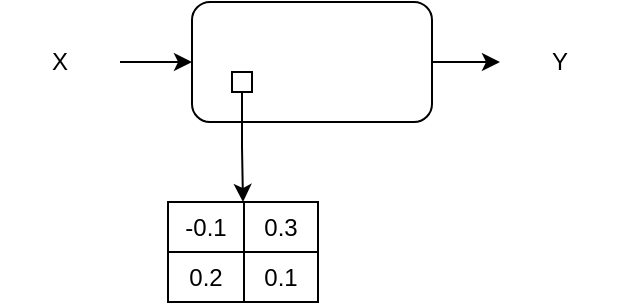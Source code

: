 <mxfile version="17.1.2" type="github">
  <diagram id="cemEOPEwzhkHVOBs_SCh" name="Page-1">
    <mxGraphModel dx="450" dy="290" grid="1" gridSize="10" guides="1" tooltips="1" connect="1" arrows="1" fold="1" page="1" pageScale="1" pageWidth="850" pageHeight="1100" math="0" shadow="0">
      <root>
        <mxCell id="0" />
        <mxCell id="1" parent="0" />
        <mxCell id="dWs-uhoI-c1moSIp1UjA-5" value="" style="edgeStyle=orthogonalEdgeStyle;rounded=0;orthogonalLoop=1;jettySize=auto;html=1;" edge="1" parent="1" source="dWs-uhoI-c1moSIp1UjA-1" target="dWs-uhoI-c1moSIp1UjA-4">
          <mxGeometry relative="1" as="geometry" />
        </mxCell>
        <mxCell id="dWs-uhoI-c1moSIp1UjA-1" value="" style="rounded=1;whiteSpace=wrap;html=1;" vertex="1" parent="1">
          <mxGeometry x="360" y="420" width="120" height="60" as="geometry" />
        </mxCell>
        <mxCell id="dWs-uhoI-c1moSIp1UjA-3" value="" style="edgeStyle=orthogonalEdgeStyle;rounded=0;orthogonalLoop=1;jettySize=auto;html=1;" edge="1" parent="1" source="dWs-uhoI-c1moSIp1UjA-2" target="dWs-uhoI-c1moSIp1UjA-1">
          <mxGeometry relative="1" as="geometry" />
        </mxCell>
        <mxCell id="dWs-uhoI-c1moSIp1UjA-2" value="X" style="text;html=1;strokeColor=none;fillColor=none;align=center;verticalAlign=middle;whiteSpace=wrap;rounded=0;" vertex="1" parent="1">
          <mxGeometry x="264" y="435" width="60" height="30" as="geometry" />
        </mxCell>
        <mxCell id="dWs-uhoI-c1moSIp1UjA-4" value="Y" style="text;html=1;strokeColor=none;fillColor=none;align=center;verticalAlign=middle;whiteSpace=wrap;rounded=0;" vertex="1" parent="1">
          <mxGeometry x="514" y="435" width="60" height="30" as="geometry" />
        </mxCell>
        <mxCell id="dWs-uhoI-c1moSIp1UjA-16" style="edgeStyle=orthogonalEdgeStyle;rounded=0;orthogonalLoop=1;jettySize=auto;html=1;entryX=0.5;entryY=0;entryDx=0;entryDy=0;entryPerimeter=0;" edge="1" parent="1" source="dWs-uhoI-c1moSIp1UjA-6" target="dWs-uhoI-c1moSIp1UjA-10">
          <mxGeometry relative="1" as="geometry" />
        </mxCell>
        <mxCell id="dWs-uhoI-c1moSIp1UjA-6" value="" style="rounded=0;whiteSpace=wrap;html=1;" vertex="1" parent="1">
          <mxGeometry x="380" y="455" width="10" height="10" as="geometry" />
        </mxCell>
        <mxCell id="dWs-uhoI-c1moSIp1UjA-9" value="" style="shape=table;startSize=0;container=1;collapsible=0;childLayout=tableLayout;" vertex="1" parent="1">
          <mxGeometry x="348" y="520" width="75" height="50" as="geometry" />
        </mxCell>
        <mxCell id="dWs-uhoI-c1moSIp1UjA-10" value="" style="shape=tableRow;horizontal=0;startSize=0;swimlaneHead=0;swimlaneBody=0;top=0;left=0;bottom=0;right=0;collapsible=0;dropTarget=0;fillColor=none;points=[[0,0.5],[1,0.5]];portConstraint=eastwest;" vertex="1" parent="dWs-uhoI-c1moSIp1UjA-9">
          <mxGeometry width="75" height="25" as="geometry" />
        </mxCell>
        <mxCell id="dWs-uhoI-c1moSIp1UjA-11" value="-0.1" style="shape=partialRectangle;html=1;whiteSpace=wrap;connectable=0;overflow=hidden;fillColor=none;top=0;left=0;bottom=0;right=0;pointerEvents=1;" vertex="1" parent="dWs-uhoI-c1moSIp1UjA-10">
          <mxGeometry width="38" height="25" as="geometry">
            <mxRectangle width="38" height="25" as="alternateBounds" />
          </mxGeometry>
        </mxCell>
        <mxCell id="dWs-uhoI-c1moSIp1UjA-12" value="0.3" style="shape=partialRectangle;html=1;whiteSpace=wrap;connectable=0;overflow=hidden;fillColor=none;top=0;left=0;bottom=0;right=0;pointerEvents=1;" vertex="1" parent="dWs-uhoI-c1moSIp1UjA-10">
          <mxGeometry x="38" width="37" height="25" as="geometry">
            <mxRectangle width="37" height="25" as="alternateBounds" />
          </mxGeometry>
        </mxCell>
        <mxCell id="dWs-uhoI-c1moSIp1UjA-13" value="" style="shape=tableRow;horizontal=0;startSize=0;swimlaneHead=0;swimlaneBody=0;top=0;left=0;bottom=0;right=0;collapsible=0;dropTarget=0;fillColor=none;points=[[0,0.5],[1,0.5]];portConstraint=eastwest;" vertex="1" parent="dWs-uhoI-c1moSIp1UjA-9">
          <mxGeometry y="25" width="75" height="25" as="geometry" />
        </mxCell>
        <mxCell id="dWs-uhoI-c1moSIp1UjA-14" value="0.2" style="shape=partialRectangle;html=1;whiteSpace=wrap;connectable=0;overflow=hidden;fillColor=none;top=0;left=0;bottom=0;right=0;pointerEvents=1;" vertex="1" parent="dWs-uhoI-c1moSIp1UjA-13">
          <mxGeometry width="38" height="25" as="geometry">
            <mxRectangle width="38" height="25" as="alternateBounds" />
          </mxGeometry>
        </mxCell>
        <mxCell id="dWs-uhoI-c1moSIp1UjA-15" value="0.1" style="shape=partialRectangle;html=1;whiteSpace=wrap;connectable=0;overflow=hidden;fillColor=none;top=0;left=0;bottom=0;right=0;pointerEvents=1;" vertex="1" parent="dWs-uhoI-c1moSIp1UjA-13">
          <mxGeometry x="38" width="37" height="25" as="geometry">
            <mxRectangle width="37" height="25" as="alternateBounds" />
          </mxGeometry>
        </mxCell>
      </root>
    </mxGraphModel>
  </diagram>
</mxfile>
